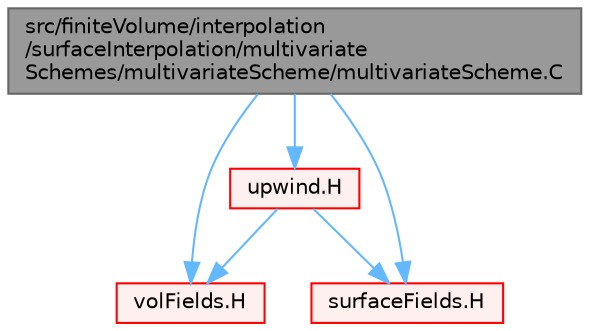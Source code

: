 digraph "src/finiteVolume/interpolation/surfaceInterpolation/multivariateSchemes/multivariateScheme/multivariateScheme.C"
{
 // LATEX_PDF_SIZE
  bgcolor="transparent";
  edge [fontname=Helvetica,fontsize=10,labelfontname=Helvetica,labelfontsize=10];
  node [fontname=Helvetica,fontsize=10,shape=box,height=0.2,width=0.4];
  Node1 [id="Node000001",label="src/finiteVolume/interpolation\l/surfaceInterpolation/multivariate\lSchemes/multivariateScheme/multivariateScheme.C",height=0.2,width=0.4,color="gray40", fillcolor="grey60", style="filled", fontcolor="black",tooltip=" "];
  Node1 -> Node2 [id="edge1_Node000001_Node000002",color="steelblue1",style="solid",tooltip=" "];
  Node2 [id="Node000002",label="volFields.H",height=0.2,width=0.4,color="red", fillcolor="#FFF0F0", style="filled",URL="$volFields_8H.html",tooltip=" "];
  Node1 -> Node379 [id="edge2_Node000001_Node000379",color="steelblue1",style="solid",tooltip=" "];
  Node379 [id="Node000379",label="surfaceFields.H",height=0.2,width=0.4,color="red", fillcolor="#FFF0F0", style="filled",URL="$surfaceFields_8H.html",tooltip="Foam::surfaceFields."];
  Node1 -> Node387 [id="edge3_Node000001_Node000387",color="steelblue1",style="solid",tooltip=" "];
  Node387 [id="Node000387",label="upwind.H",height=0.2,width=0.4,color="red", fillcolor="#FFF0F0", style="filled",URL="$upwind_8H.html",tooltip=" "];
  Node387 -> Node2 [id="edge4_Node000387_Node000002",color="steelblue1",style="solid",tooltip=" "];
  Node387 -> Node379 [id="edge5_Node000387_Node000379",color="steelblue1",style="solid",tooltip=" "];
}
